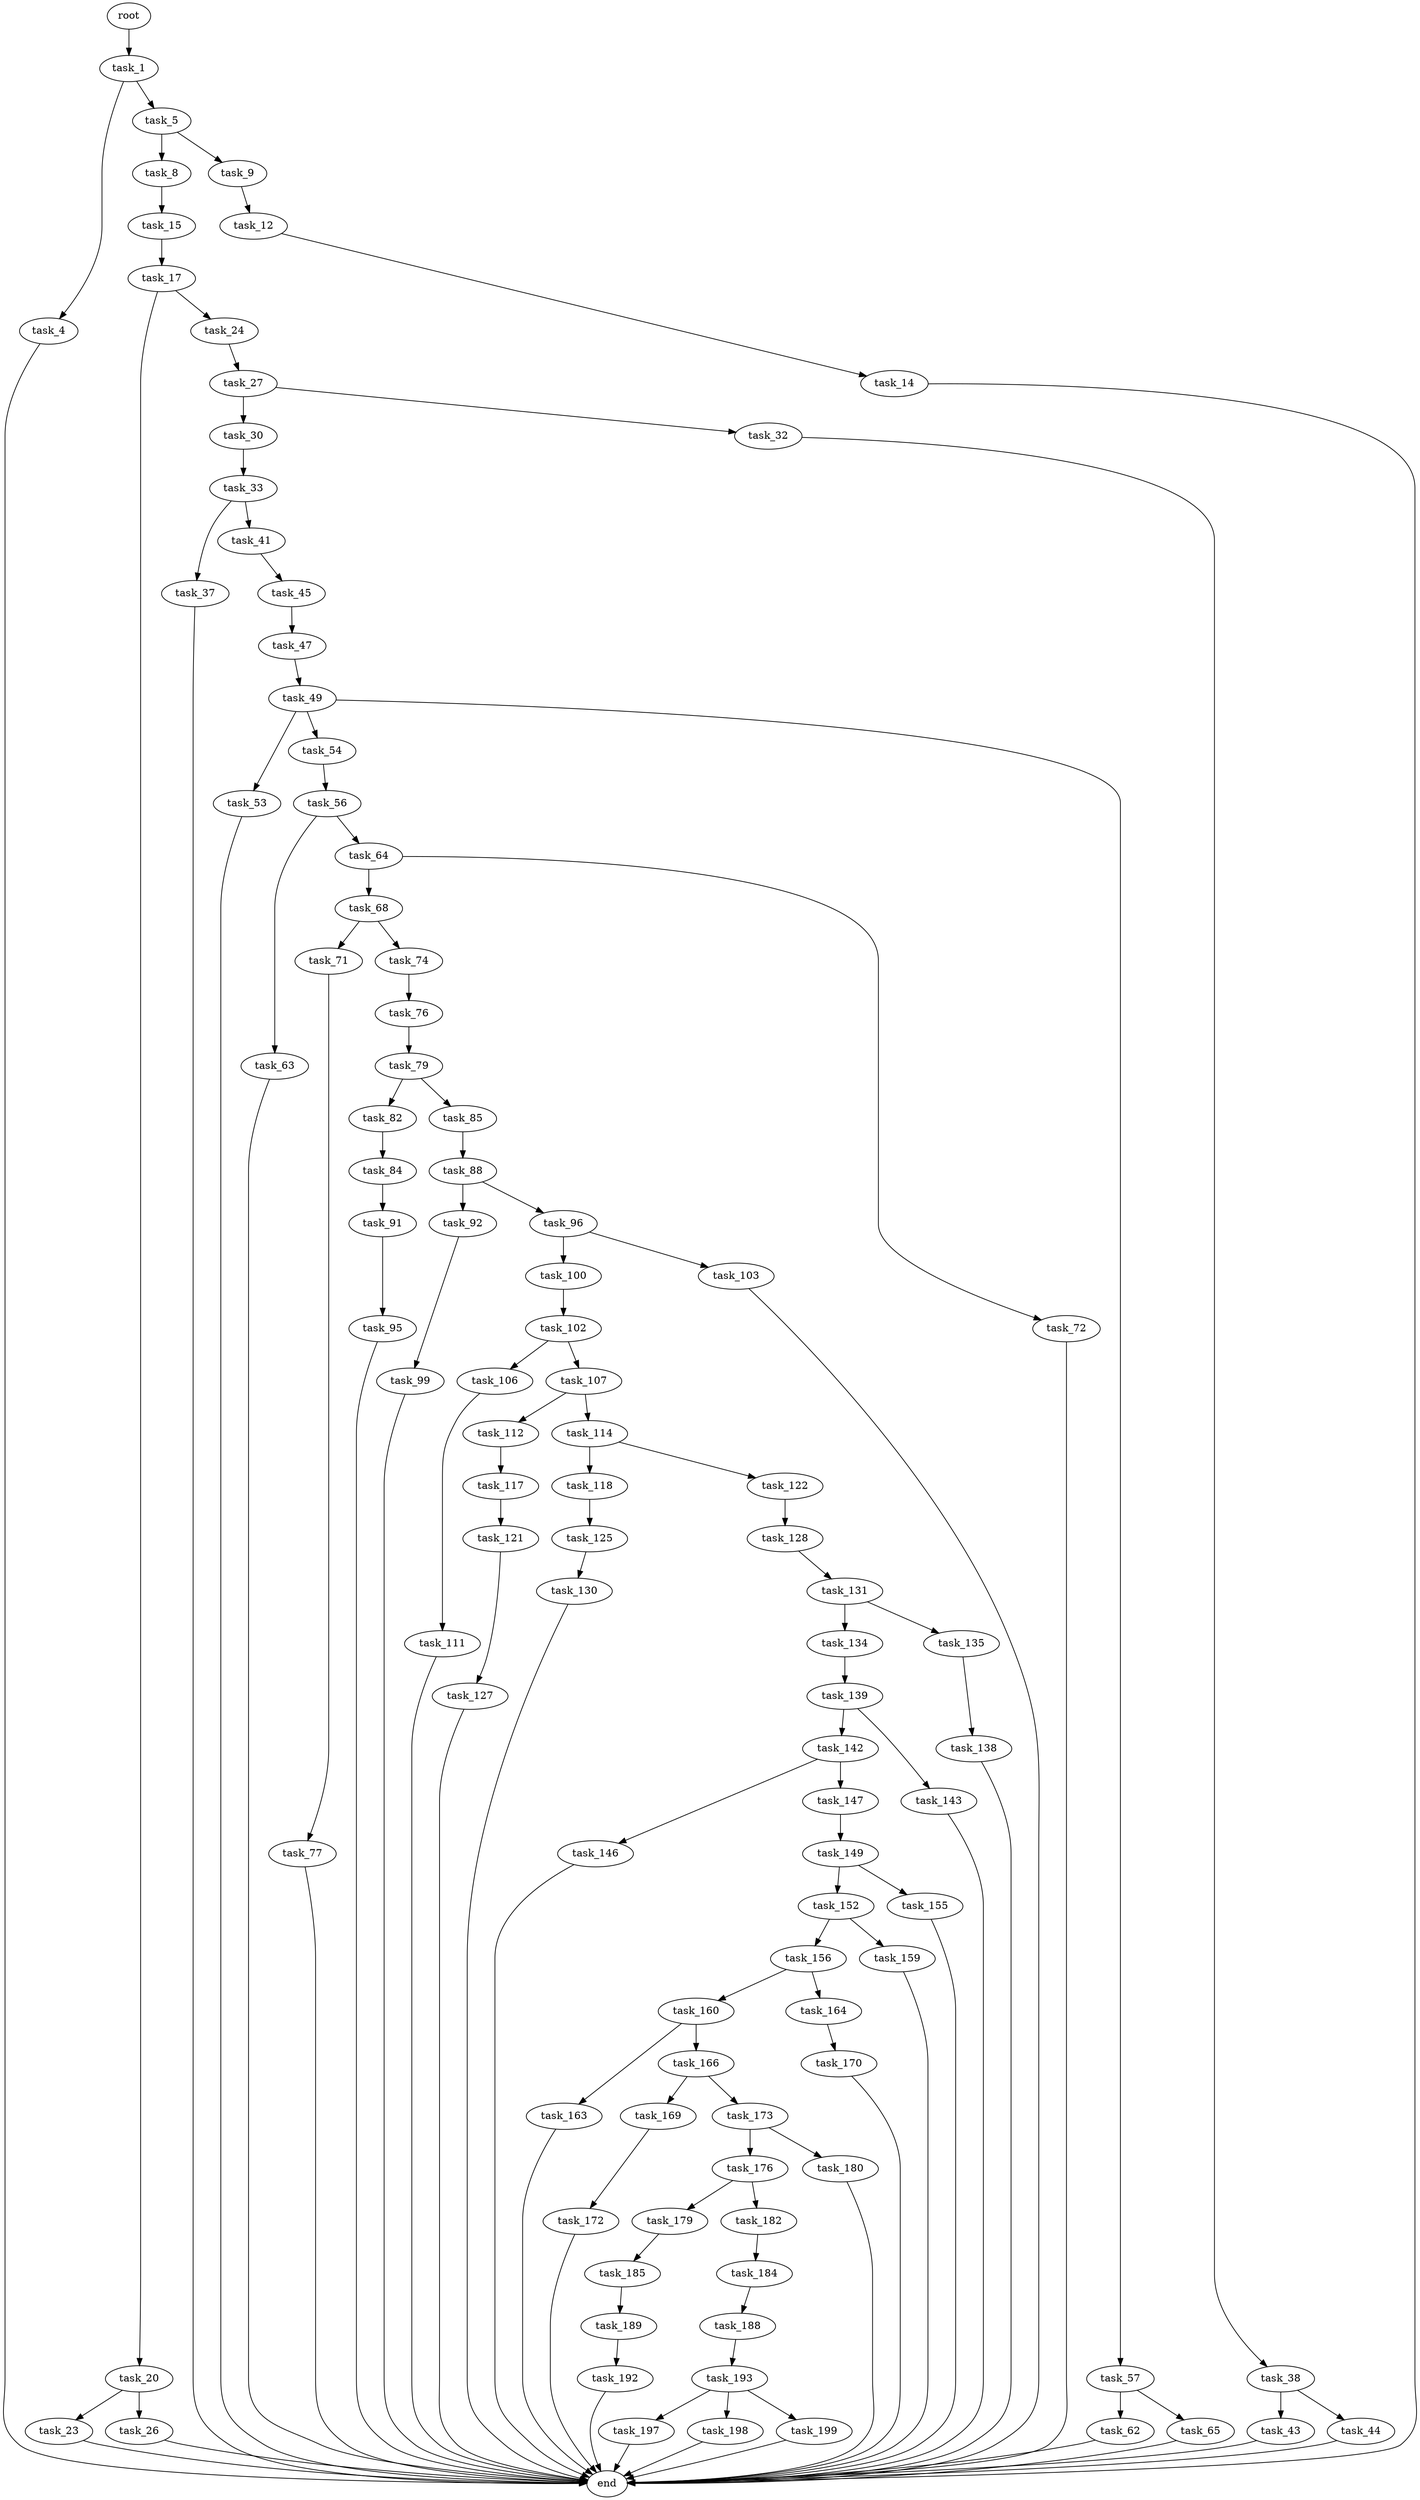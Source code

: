digraph G {
  root [size="0.000000"];
  task_1 [size="5510353695.000000"];
  task_4 [size="10188278298.000000"];
  task_5 [size="1426479733576.000000"];
  end [size="0.000000"];
  task_8 [size="103365311640.000000"];
  task_9 [size="395407864592.000000"];
  task_15 [size="178994684517.000000"];
  task_12 [size="451666320175.000000"];
  task_14 [size="6975498744.000000"];
  task_17 [size="3023697941.000000"];
  task_20 [size="782757789696.000000"];
  task_24 [size="690468102603.000000"];
  task_23 [size="782757789696.000000"];
  task_26 [size="68719476736.000000"];
  task_27 [size="831131504580.000000"];
  task_30 [size="5855961045.000000"];
  task_32 [size="549755813888.000000"];
  task_33 [size="68719476736.000000"];
  task_38 [size="1073741824000.000000"];
  task_37 [size="179156274492.000000"];
  task_41 [size="518852609203.000000"];
  task_43 [size="368293445632.000000"];
  task_44 [size="8589934592.000000"];
  task_45 [size="37325149955.000000"];
  task_47 [size="865815870518.000000"];
  task_49 [size="1276156478271.000000"];
  task_53 [size="4119859692.000000"];
  task_54 [size="641984671162.000000"];
  task_57 [size="321998132373.000000"];
  task_56 [size="33043586160.000000"];
  task_63 [size="13651916700.000000"];
  task_64 [size="28991029248.000000"];
  task_62 [size="368293445632.000000"];
  task_65 [size="5235729594.000000"];
  task_68 [size="865250463035.000000"];
  task_72 [size="558788391167.000000"];
  task_71 [size="231928233984.000000"];
  task_74 [size="816510817924.000000"];
  task_77 [size="166514305044.000000"];
  task_76 [size="2105299382.000000"];
  task_79 [size="507628354320.000000"];
  task_82 [size="146186894724.000000"];
  task_85 [size="134217728000.000000"];
  task_84 [size="59048965553.000000"];
  task_91 [size="1252999758.000000"];
  task_88 [size="467562842065.000000"];
  task_92 [size="10312619041.000000"];
  task_96 [size="1069291526238.000000"];
  task_95 [size="1140369618.000000"];
  task_99 [size="368293445632.000000"];
  task_100 [size="32827528711.000000"];
  task_103 [size="149175482424.000000"];
  task_102 [size="288003180930.000000"];
  task_106 [size="12059415067.000000"];
  task_107 [size="782757789696.000000"];
  task_111 [size="27175691232.000000"];
  task_112 [size="782757789696.000000"];
  task_114 [size="755611503822.000000"];
  task_117 [size="188649932708.000000"];
  task_118 [size="28681260722.000000"];
  task_122 [size="8507696908.000000"];
  task_121 [size="1073741824000.000000"];
  task_125 [size="368293445632.000000"];
  task_127 [size="88188228409.000000"];
  task_128 [size="1399684000.000000"];
  task_130 [size="549755813888.000000"];
  task_131 [size="32185093103.000000"];
  task_134 [size="8589934592.000000"];
  task_135 [size="782757789696.000000"];
  task_139 [size="549755813888.000000"];
  task_138 [size="782757789696.000000"];
  task_142 [size="466764191826.000000"];
  task_143 [size="9786014302.000000"];
  task_146 [size="231928233984.000000"];
  task_147 [size="10694535054.000000"];
  task_149 [size="368293445632.000000"];
  task_152 [size="26123051595.000000"];
  task_155 [size="4318756711.000000"];
  task_156 [size="617007929292.000000"];
  task_159 [size="549755813888.000000"];
  task_160 [size="51946717359.000000"];
  task_164 [size="35292367797.000000"];
  task_163 [size="119858313182.000000"];
  task_166 [size="7394228085.000000"];
  task_170 [size="231928233984.000000"];
  task_169 [size="28991029248.000000"];
  task_173 [size="68719476736.000000"];
  task_172 [size="8589934592.000000"];
  task_176 [size="10052067071.000000"];
  task_180 [size="964858756.000000"];
  task_179 [size="1572007820.000000"];
  task_182 [size="252310321848.000000"];
  task_185 [size="27267150457.000000"];
  task_184 [size="1073741824000.000000"];
  task_188 [size="6196311360.000000"];
  task_189 [size="8686466817.000000"];
  task_193 [size="267935779189.000000"];
  task_192 [size="4297581898.000000"];
  task_197 [size="13579179370.000000"];
  task_198 [size="18312212828.000000"];
  task_199 [size="287718976871.000000"];

  root -> task_1 [size="1.000000"];
  task_1 -> task_4 [size="679477248.000000"];
  task_1 -> task_5 [size="679477248.000000"];
  task_4 -> end [size="1.000000"];
  task_5 -> task_8 [size="838860800.000000"];
  task_5 -> task_9 [size="838860800.000000"];
  task_8 -> task_15 [size="134217728.000000"];
  task_9 -> task_12 [size="536870912.000000"];
  task_15 -> task_17 [size="411041792.000000"];
  task_12 -> task_14 [size="411041792.000000"];
  task_14 -> end [size="1.000000"];
  task_17 -> task_20 [size="301989888.000000"];
  task_17 -> task_24 [size="301989888.000000"];
  task_20 -> task_23 [size="679477248.000000"];
  task_20 -> task_26 [size="679477248.000000"];
  task_24 -> task_27 [size="838860800.000000"];
  task_23 -> end [size="1.000000"];
  task_26 -> end [size="1.000000"];
  task_27 -> task_30 [size="536870912.000000"];
  task_27 -> task_32 [size="536870912.000000"];
  task_30 -> task_33 [size="209715200.000000"];
  task_32 -> task_38 [size="536870912.000000"];
  task_33 -> task_37 [size="134217728.000000"];
  task_33 -> task_41 [size="134217728.000000"];
  task_38 -> task_43 [size="838860800.000000"];
  task_38 -> task_44 [size="838860800.000000"];
  task_37 -> end [size="1.000000"];
  task_41 -> task_45 [size="838860800.000000"];
  task_43 -> end [size="1.000000"];
  task_44 -> end [size="1.000000"];
  task_45 -> task_47 [size="679477248.000000"];
  task_47 -> task_49 [size="679477248.000000"];
  task_49 -> task_53 [size="838860800.000000"];
  task_49 -> task_54 [size="838860800.000000"];
  task_49 -> task_57 [size="838860800.000000"];
  task_53 -> end [size="1.000000"];
  task_54 -> task_56 [size="679477248.000000"];
  task_57 -> task_62 [size="301989888.000000"];
  task_57 -> task_65 [size="301989888.000000"];
  task_56 -> task_63 [size="536870912.000000"];
  task_56 -> task_64 [size="536870912.000000"];
  task_63 -> end [size="1.000000"];
  task_64 -> task_68 [size="75497472.000000"];
  task_64 -> task_72 [size="75497472.000000"];
  task_62 -> end [size="1.000000"];
  task_65 -> end [size="1.000000"];
  task_68 -> task_71 [size="679477248.000000"];
  task_68 -> task_74 [size="679477248.000000"];
  task_72 -> end [size="1.000000"];
  task_71 -> task_77 [size="301989888.000000"];
  task_74 -> task_76 [size="838860800.000000"];
  task_77 -> end [size="1.000000"];
  task_76 -> task_79 [size="75497472.000000"];
  task_79 -> task_82 [size="838860800.000000"];
  task_79 -> task_85 [size="838860800.000000"];
  task_82 -> task_84 [size="134217728.000000"];
  task_85 -> task_88 [size="209715200.000000"];
  task_84 -> task_91 [size="209715200.000000"];
  task_91 -> task_95 [size="33554432.000000"];
  task_88 -> task_92 [size="679477248.000000"];
  task_88 -> task_96 [size="679477248.000000"];
  task_92 -> task_99 [size="838860800.000000"];
  task_96 -> task_100 [size="838860800.000000"];
  task_96 -> task_103 [size="838860800.000000"];
  task_95 -> end [size="1.000000"];
  task_99 -> end [size="1.000000"];
  task_100 -> task_102 [size="75497472.000000"];
  task_103 -> end [size="1.000000"];
  task_102 -> task_106 [size="209715200.000000"];
  task_102 -> task_107 [size="209715200.000000"];
  task_106 -> task_111 [size="411041792.000000"];
  task_107 -> task_112 [size="679477248.000000"];
  task_107 -> task_114 [size="679477248.000000"];
  task_111 -> end [size="1.000000"];
  task_112 -> task_117 [size="679477248.000000"];
  task_114 -> task_118 [size="679477248.000000"];
  task_114 -> task_122 [size="679477248.000000"];
  task_117 -> task_121 [size="209715200.000000"];
  task_118 -> task_125 [size="838860800.000000"];
  task_122 -> task_128 [size="134217728.000000"];
  task_121 -> task_127 [size="838860800.000000"];
  task_125 -> task_130 [size="411041792.000000"];
  task_127 -> end [size="1.000000"];
  task_128 -> task_131 [size="33554432.000000"];
  task_130 -> end [size="1.000000"];
  task_131 -> task_134 [size="679477248.000000"];
  task_131 -> task_135 [size="679477248.000000"];
  task_134 -> task_139 [size="33554432.000000"];
  task_135 -> task_138 [size="679477248.000000"];
  task_139 -> task_142 [size="536870912.000000"];
  task_139 -> task_143 [size="536870912.000000"];
  task_138 -> end [size="1.000000"];
  task_142 -> task_146 [size="838860800.000000"];
  task_142 -> task_147 [size="838860800.000000"];
  task_143 -> end [size="1.000000"];
  task_146 -> end [size="1.000000"];
  task_147 -> task_149 [size="679477248.000000"];
  task_149 -> task_152 [size="411041792.000000"];
  task_149 -> task_155 [size="411041792.000000"];
  task_152 -> task_156 [size="33554432.000000"];
  task_152 -> task_159 [size="33554432.000000"];
  task_155 -> end [size="1.000000"];
  task_156 -> task_160 [size="838860800.000000"];
  task_156 -> task_164 [size="838860800.000000"];
  task_159 -> end [size="1.000000"];
  task_160 -> task_163 [size="838860800.000000"];
  task_160 -> task_166 [size="838860800.000000"];
  task_164 -> task_170 [size="679477248.000000"];
  task_163 -> end [size="1.000000"];
  task_166 -> task_169 [size="209715200.000000"];
  task_166 -> task_173 [size="209715200.000000"];
  task_170 -> end [size="1.000000"];
  task_169 -> task_172 [size="75497472.000000"];
  task_173 -> task_176 [size="134217728.000000"];
  task_173 -> task_180 [size="134217728.000000"];
  task_172 -> end [size="1.000000"];
  task_176 -> task_179 [size="679477248.000000"];
  task_176 -> task_182 [size="679477248.000000"];
  task_180 -> end [size="1.000000"];
  task_179 -> task_185 [size="33554432.000000"];
  task_182 -> task_184 [size="301989888.000000"];
  task_185 -> task_189 [size="679477248.000000"];
  task_184 -> task_188 [size="838860800.000000"];
  task_188 -> task_193 [size="411041792.000000"];
  task_189 -> task_192 [size="301989888.000000"];
  task_193 -> task_197 [size="209715200.000000"];
  task_193 -> task_198 [size="209715200.000000"];
  task_193 -> task_199 [size="209715200.000000"];
  task_192 -> end [size="1.000000"];
  task_197 -> end [size="1.000000"];
  task_198 -> end [size="1.000000"];
  task_199 -> end [size="1.000000"];
}
